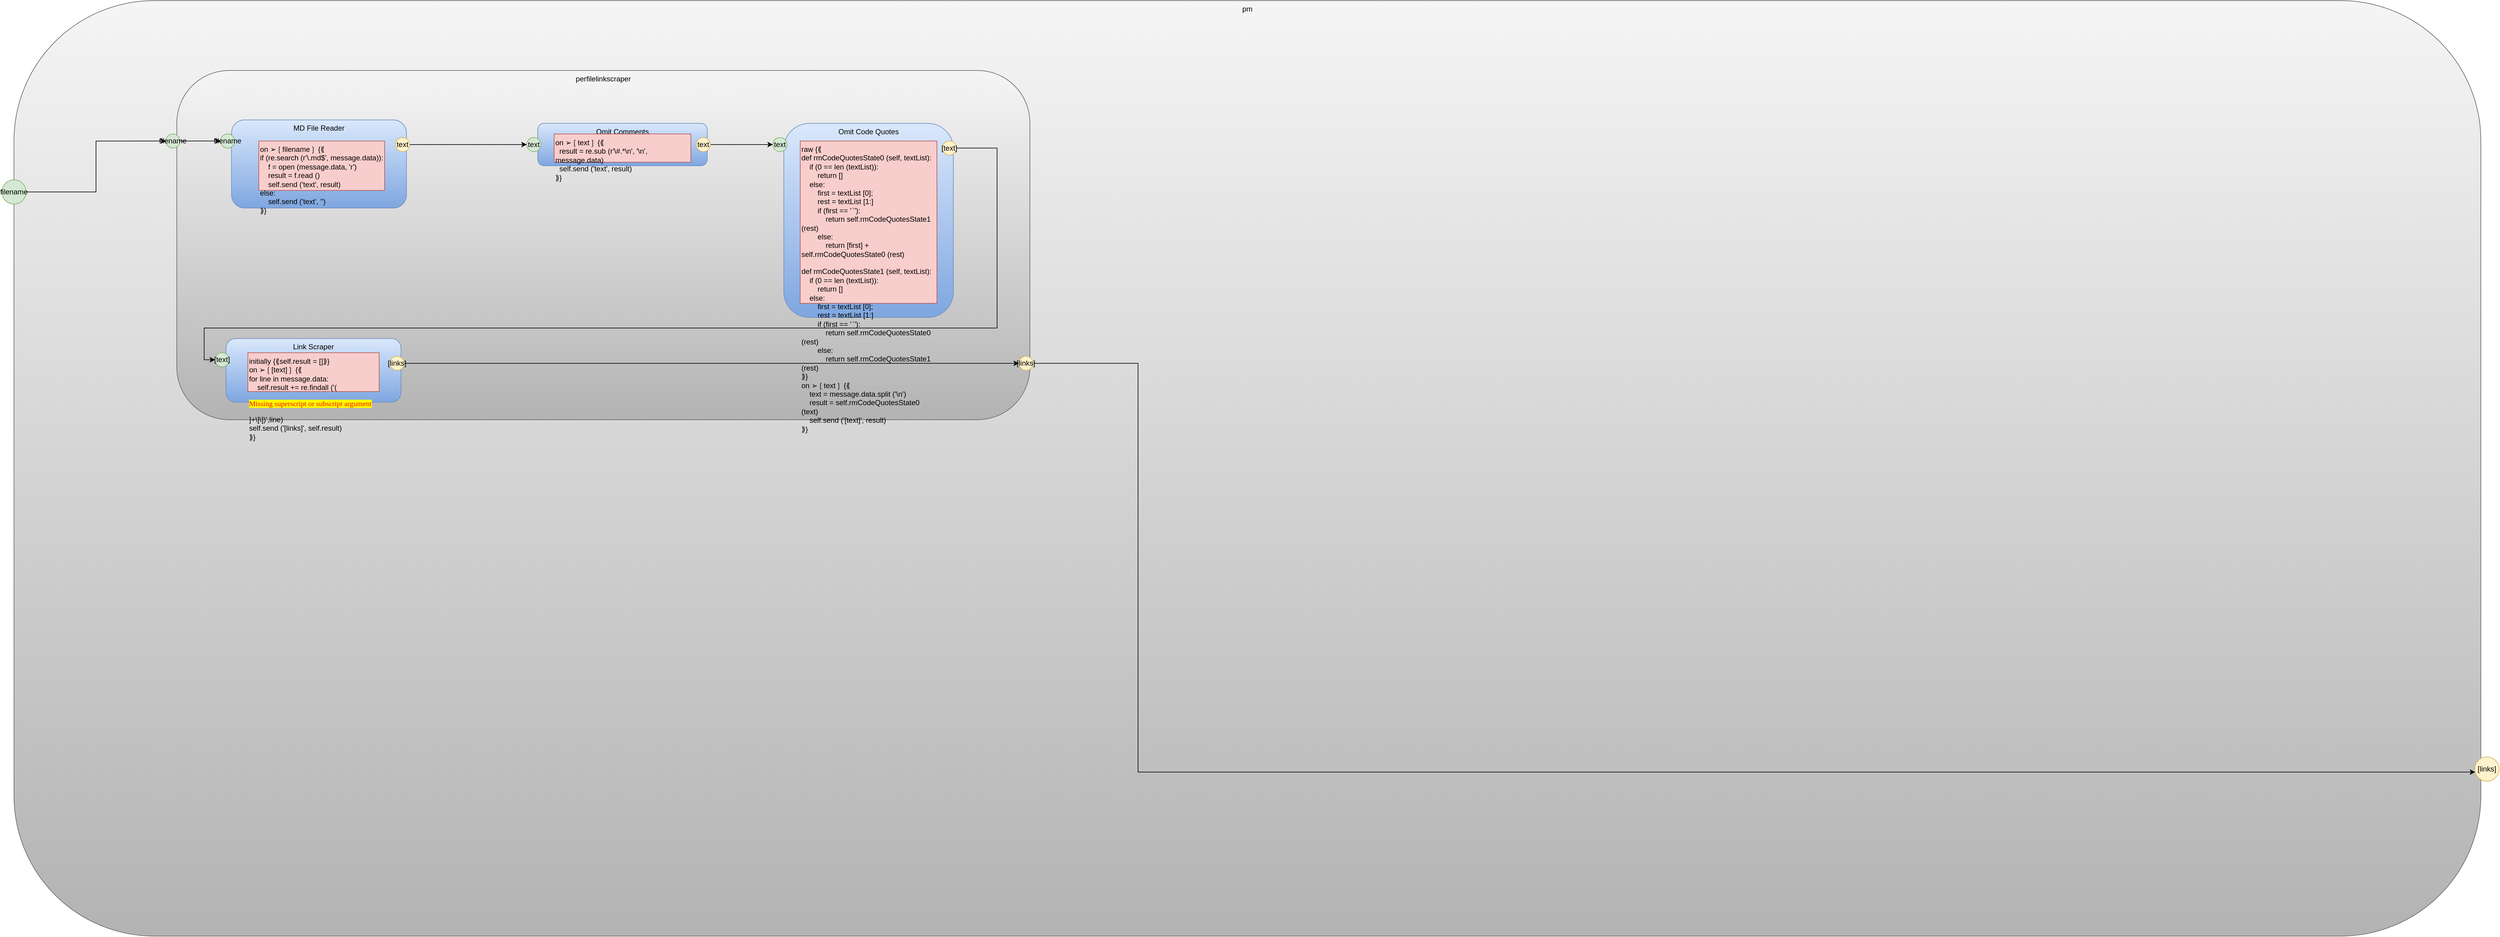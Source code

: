 <mxfile version="14.6.13" type="device"><diagram id="7pVBdM6yyNv9GKnLeEjE" name="Page-1"><mxGraphModel dx="3160" dy="2217" grid="1" gridSize="10" guides="1" tooltips="1" connect="1" arrows="1" fold="1" page="1" pageScale="1" pageWidth="1100" pageHeight="850" math="0" shadow="0"><root><mxCell id="0"/><mxCell id="1" parent="0"/><mxCell id="PAv6BJ5_Xpv9i8rm4gTV-1" value="pm" style="rounded=1;whiteSpace=wrap;html=1;horizontal=1;verticalAlign=top;fillColor=#f5f5f5;strokeColor=#666666;gradientColor=#b3b3b3;" parent="1" vertex="1"><mxGeometry x="40" y="10" width="4060" height="1540" as="geometry"/></mxCell><mxCell id="bf7J8rbrITIODJS-__5i-25" style="edgeStyle=orthogonalEdgeStyle;rounded=0;orthogonalLoop=1;jettySize=auto;html=1;exitX=1;exitY=0.5;exitDx=0;exitDy=0;" parent="1" source="6_Qxa0QYoAU7xpzLT97k-16" target="PAv6BJ5_Xpv9i8rm4gTV-3" edge="1"><mxGeometry relative="1" as="geometry"><Array as="points"><mxPoint x="1890" y="1280"/></Array></mxGeometry></mxCell><mxCell id="PAv6BJ5_Xpv9i8rm4gTV-3" value="[links]" style="ellipse;whiteSpace=wrap;html=1;aspect=fixed;fillColor=#fff2cc;strokeColor=#d6b656;" parent="1" vertex="1"><mxGeometry x="4090" y="1255" width="40" height="40" as="geometry"/></mxCell><mxCell id="PAv6BJ5_Xpv9i8rm4gTV-7" style="edgeStyle=orthogonalEdgeStyle;rounded=0;orthogonalLoop=1;jettySize=auto;html=1;exitX=1;exitY=0.5;exitDx=0;exitDy=0;entryX=0;entryY=0.5;entryDx=0;entryDy=0;" parent="1" source="PAv6BJ5_Xpv9i8rm4gTV-4" target="6_Qxa0QYoAU7xpzLT97k-15" edge="1"><mxGeometry relative="1" as="geometry"/></mxCell><mxCell id="PAv6BJ5_Xpv9i8rm4gTV-4" value="filename" style="ellipse;whiteSpace=wrap;html=1;aspect=fixed;fillColor=#d5e8d4;strokeColor=#82b366;" parent="1" vertex="1"><mxGeometry x="20" y="305" width="40" height="40" as="geometry"/></mxCell><mxCell id="rjNadtXBgyi5WHTNL66f-1" value="" style="group" vertex="1" connectable="0" parent="1"><mxGeometry x="290" y="125" width="1440" height="575" as="geometry"/></mxCell><mxCell id="6_Qxa0QYoAU7xpzLT97k-1" value="perfilelinkscraper" style="rounded=1;whiteSpace=wrap;html=1;horizontal=1;verticalAlign=top;fillColor=#f5f5f5;strokeColor=#666666;gradientColor=#b3b3b3;" parent="rjNadtXBgyi5WHTNL66f-1" vertex="1"><mxGeometry x="18" width="1404" height="575" as="geometry"/></mxCell><mxCell id="6_Qxa0QYoAU7xpzLT97k-2" value="MD File Reader" style="rounded=1;whiteSpace=wrap;html=1;horizontal=1;verticalAlign=top;fillColor=#dae8fc;strokeColor=#6c8ebf;gradientColor=#7ea6e0;" parent="rjNadtXBgyi5WHTNL66f-1" vertex="1"><mxGeometry x="108" y="81.313" width="288" height="145.202" as="geometry"/></mxCell><mxCell id="6_Qxa0QYoAU7xpzLT97k-3" value="filename" style="ellipse;whiteSpace=wrap;html=1;aspect=fixed;fillColor=#d5e8d4;strokeColor=#82b366;" parent="rjNadtXBgyi5WHTNL66f-1" vertex="1"><mxGeometry x="90" y="104.545" width="23.232" height="23.232" as="geometry"/></mxCell><mxCell id="6_Qxa0QYoAU7xpzLT97k-5" value="text" style="ellipse;whiteSpace=wrap;html=1;aspect=fixed;fillColor=#fff2cc;strokeColor=#d6b656;" parent="rjNadtXBgyi5WHTNL66f-1" vertex="1"><mxGeometry x="378" y="110.354" width="23.232" height="23.232" as="geometry"/></mxCell><mxCell id="6_Qxa0QYoAU7xpzLT97k-6" value="Omit Code Quotes" style="rounded=1;whiteSpace=wrap;html=1;horizontal=1;verticalAlign=top;strokeColor=#6c8ebf;fillColor=#dae8fc;gradientColor=#7ea6e0;" parent="rjNadtXBgyi5WHTNL66f-1" vertex="1"><mxGeometry x="1017" y="87.121" width="279" height="319.444" as="geometry"/></mxCell><mxCell id="6_Qxa0QYoAU7xpzLT97k-7" value="text" style="ellipse;whiteSpace=wrap;html=1;aspect=fixed;fillColor=#d5e8d4;strokeColor=#82b366;" parent="rjNadtXBgyi5WHTNL66f-1" vertex="1"><mxGeometry x="999" y="110.354" width="23.232" height="23.232" as="geometry"/></mxCell><mxCell id="6_Qxa0QYoAU7xpzLT97k-9" value="[text]" style="ellipse;whiteSpace=wrap;html=1;aspect=fixed;fillColor=#fff2cc;strokeColor=#d6b656;" parent="rjNadtXBgyi5WHTNL66f-1" vertex="1"><mxGeometry x="1278" y="116.162" width="23.232" height="23.232" as="geometry"/></mxCell><mxCell id="6_Qxa0QYoAU7xpzLT97k-10" value="Omit Comments" style="rounded=1;whiteSpace=wrap;html=1;horizontal=1;verticalAlign=top;gradientColor=#7ea6e0;fillColor=#dae8fc;strokeColor=#6c8ebf;" parent="rjNadtXBgyi5WHTNL66f-1" vertex="1"><mxGeometry x="612" y="87.121" width="279" height="69.697" as="geometry"/></mxCell><mxCell id="6_Qxa0QYoAU7xpzLT97k-11" value="text" style="ellipse;whiteSpace=wrap;html=1;aspect=fixed;fillColor=#d5e8d4;strokeColor=#82b366;" parent="rjNadtXBgyi5WHTNL66f-1" vertex="1"><mxGeometry x="594" y="110.354" width="23.232" height="23.232" as="geometry"/></mxCell><mxCell id="6_Qxa0QYoAU7xpzLT97k-4" style="edgeStyle=orthogonalEdgeStyle;rounded=0;orthogonalLoop=1;jettySize=auto;html=1;exitX=1;exitY=0.5;exitDx=0;exitDy=0;entryX=0;entryY=0.5;entryDx=0;entryDy=0;" parent="rjNadtXBgyi5WHTNL66f-1" source="6_Qxa0QYoAU7xpzLT97k-5" target="6_Qxa0QYoAU7xpzLT97k-11" edge="1"><mxGeometry relative="1" as="geometry"/></mxCell><mxCell id="6_Qxa0QYoAU7xpzLT97k-12" style="edgeStyle=orthogonalEdgeStyle;rounded=0;orthogonalLoop=1;jettySize=auto;html=1;exitX=1;exitY=0.5;exitDx=0;exitDy=0;" parent="rjNadtXBgyi5WHTNL66f-1" source="6_Qxa0QYoAU7xpzLT97k-13" target="6_Qxa0QYoAU7xpzLT97k-7" edge="1"><mxGeometry relative="1" as="geometry"/></mxCell><mxCell id="6_Qxa0QYoAU7xpzLT97k-13" value="text" style="ellipse;whiteSpace=wrap;html=1;aspect=fixed;fillColor=#fff2cc;strokeColor=#d6b656;" parent="rjNadtXBgyi5WHTNL66f-1" vertex="1"><mxGeometry x="873" y="110.354" width="23.232" height="23.232" as="geometry"/></mxCell><mxCell id="6_Qxa0QYoAU7xpzLT97k-14" style="edgeStyle=orthogonalEdgeStyle;rounded=0;orthogonalLoop=1;jettySize=auto;html=1;exitX=1;exitY=0.5;exitDx=0;exitDy=0;entryX=0;entryY=0.5;entryDx=0;entryDy=0;" parent="rjNadtXBgyi5WHTNL66f-1" source="6_Qxa0QYoAU7xpzLT97k-15" target="6_Qxa0QYoAU7xpzLT97k-3" edge="1"><mxGeometry relative="1" as="geometry"/></mxCell><mxCell id="6_Qxa0QYoAU7xpzLT97k-15" value="filename" style="ellipse;whiteSpace=wrap;html=1;aspect=fixed;fillColor=#d5e8d4;strokeColor=#82b366;" parent="rjNadtXBgyi5WHTNL66f-1" vertex="1"><mxGeometry y="104.545" width="23.232" height="23.232" as="geometry"/></mxCell><mxCell id="6_Qxa0QYoAU7xpzLT97k-16" value="[links]" style="ellipse;whiteSpace=wrap;html=1;aspect=fixed;fillColor=#fff2cc;strokeColor=#d6b656;" parent="rjNadtXBgyi5WHTNL66f-1" vertex="1"><mxGeometry x="1404" y="470.455" width="23.232" height="23.232" as="geometry"/></mxCell><mxCell id="6_Qxa0QYoAU7xpzLT97k-17" value="Link Scraper" style="rounded=1;whiteSpace=wrap;html=1;horizontal=1;verticalAlign=top;strokeColor=#6c8ebf;fillColor=#dae8fc;gradientColor=#7ea6e0;" parent="rjNadtXBgyi5WHTNL66f-1" vertex="1"><mxGeometry x="99" y="441.414" width="288" height="104.545" as="geometry"/></mxCell><mxCell id="6_Qxa0QYoAU7xpzLT97k-18" value="[text]" style="ellipse;whiteSpace=wrap;html=1;aspect=fixed;fillColor=#d5e8d4;strokeColor=#82b366;" parent="rjNadtXBgyi5WHTNL66f-1" vertex="1"><mxGeometry x="81" y="464.646" width="23.232" height="23.232" as="geometry"/></mxCell><mxCell id="6_Qxa0QYoAU7xpzLT97k-8" style="edgeStyle=orthogonalEdgeStyle;rounded=0;orthogonalLoop=1;jettySize=auto;html=1;exitX=1;exitY=0.5;exitDx=0;exitDy=0;entryX=0;entryY=0.5;entryDx=0;entryDy=0;" parent="rjNadtXBgyi5WHTNL66f-1" source="6_Qxa0QYoAU7xpzLT97k-9" target="6_Qxa0QYoAU7xpzLT97k-18" edge="1"><mxGeometry relative="1" as="geometry"><Array as="points"><mxPoint x="1368" y="127.778"/><mxPoint x="1368" y="423.99"/><mxPoint x="63" y="423.99"/><mxPoint x="63" y="476.263"/></Array></mxGeometry></mxCell><mxCell id="6_Qxa0QYoAU7xpzLT97k-19" style="edgeStyle=orthogonalEdgeStyle;rounded=0;orthogonalLoop=1;jettySize=auto;html=1;exitX=1;exitY=0.5;exitDx=0;exitDy=0;entryX=0;entryY=0.5;entryDx=0;entryDy=0;" parent="rjNadtXBgyi5WHTNL66f-1" source="6_Qxa0QYoAU7xpzLT97k-20" target="6_Qxa0QYoAU7xpzLT97k-16" edge="1"><mxGeometry relative="1" as="geometry"/></mxCell><mxCell id="6_Qxa0QYoAU7xpzLT97k-20" value="[links]" style="ellipse;whiteSpace=wrap;html=1;aspect=fixed;fillColor=#fff2cc;strokeColor=#d6b656;" parent="rjNadtXBgyi5WHTNL66f-1" vertex="1"><mxGeometry x="369" y="470.455" width="23.232" height="23.232" as="geometry"/></mxCell><mxCell id="BAIMJiiR0i6siftUDlsX-1" value="&lt;div&gt;&lt;div&gt;&lt;div&gt;&lt;div&gt;&lt;div&gt;&lt;div&gt;raw {⟪&lt;/div&gt;&lt;div&gt;def rmCodeQuotesState0 (self, textList):&lt;/div&gt;&lt;div&gt;&amp;nbsp; &amp;nbsp; if (0 == len (textList)):&lt;/div&gt;&lt;div&gt;&amp;nbsp; &amp;nbsp; &amp;nbsp; &amp;nbsp; return []&lt;/div&gt;&lt;div&gt;&amp;nbsp; &amp;nbsp; else:&lt;/div&gt;&lt;div&gt;&amp;nbsp; &amp;nbsp; &amp;nbsp; &amp;nbsp; first = textList [0];&lt;/div&gt;&lt;div&gt;&amp;nbsp; &amp;nbsp; &amp;nbsp; &amp;nbsp; rest = textList [1:]&lt;/div&gt;&lt;div&gt;&amp;nbsp; &amp;nbsp; &amp;nbsp; &amp;nbsp; if (first == '```'):&lt;/div&gt;&lt;div&gt;&amp;nbsp; &amp;nbsp; &amp;nbsp; &amp;nbsp; &amp;nbsp; &amp;nbsp; return self.rmCodeQuotesState1 (rest)&lt;/div&gt;&lt;div&gt;&amp;nbsp; &amp;nbsp; &amp;nbsp; &amp;nbsp; else:&lt;/div&gt;&lt;div&gt;&amp;nbsp; &amp;nbsp; &amp;nbsp; &amp;nbsp; &amp;nbsp; &amp;nbsp; return [first] + self.rmCodeQuotesState0 (rest)&lt;/div&gt;&lt;div&gt;&amp;nbsp; &amp;nbsp; &amp;nbsp; &amp;nbsp;&amp;nbsp;&lt;/div&gt;&lt;div&gt;def rmCodeQuotesState1 (self, textList):&lt;/div&gt;&lt;div&gt;&amp;nbsp; &amp;nbsp; if (0 == len (textList)):&lt;/div&gt;&lt;div&gt;&amp;nbsp; &amp;nbsp; &amp;nbsp; &amp;nbsp; return []&lt;/div&gt;&lt;div&gt;&amp;nbsp; &amp;nbsp; else:&lt;/div&gt;&lt;div&gt;&amp;nbsp; &amp;nbsp; &amp;nbsp; &amp;nbsp; first = textList [0];&lt;/div&gt;&lt;div&gt;&amp;nbsp; &amp;nbsp; &amp;nbsp; &amp;nbsp; rest = textList [1:]&lt;/div&gt;&lt;div&gt;&amp;nbsp; &amp;nbsp; &amp;nbsp; &amp;nbsp; if (first == '```'):&lt;/div&gt;&lt;div&gt;&amp;nbsp; &amp;nbsp; &amp;nbsp; &amp;nbsp; &amp;nbsp; &amp;nbsp; return self.rmCodeQuotesState0 (rest)&lt;/div&gt;&lt;div&gt;&amp;nbsp; &amp;nbsp; &amp;nbsp; &amp;nbsp; else:&lt;/div&gt;&lt;div&gt;&amp;nbsp; &amp;nbsp; &amp;nbsp; &amp;nbsp; &amp;nbsp; &amp;nbsp; return self.rmCodeQuotesState1 (rest)&lt;/div&gt;&lt;div&gt;⟫}&lt;/div&gt;&lt;div&gt;on ➢❲text❳ {⟪&lt;/div&gt;&lt;div&gt;&amp;nbsp; &amp;nbsp; text = message.data.split ('\n')&lt;/div&gt;&lt;div&gt;&amp;nbsp; &amp;nbsp; result = self.rmCodeQuotesState0 (text)&lt;/div&gt;&lt;div&gt;&amp;nbsp; &amp;nbsp; self.send ('[text]', result)&lt;/div&gt;&lt;div&gt;⟫}&lt;/div&gt;&lt;/div&gt;&lt;/div&gt;&lt;/div&gt;&lt;/div&gt;&lt;/div&gt;&lt;div&gt;&lt;br&gt;&lt;/div&gt;" style="rounded=0;whiteSpace=wrap;html=1;align=left;verticalAlign=top;fillColor=#f8cecc;strokeColor=#b85450;" parent="rjNadtXBgyi5WHTNL66f-1" vertex="1"><mxGeometry x="1044" y="116.162" width="225" height="267.172" as="geometry"/></mxCell><mxCell id="BAIMJiiR0i6siftUDlsX-2" value="&lt;div&gt;&lt;div&gt;&lt;div&gt;on ➢❲text❳ {⟪&lt;/div&gt;&lt;div&gt;&amp;nbsp; result = re.sub (r'\#.*\n', '\n', message.data)&lt;/div&gt;&lt;div&gt;&amp;nbsp; self.send ('text', result)&lt;/div&gt;&lt;div&gt;⟫}&lt;/div&gt;&lt;/div&gt;&lt;/div&gt;&lt;div&gt;&lt;br&gt;&lt;/div&gt;" style="rounded=0;whiteSpace=wrap;html=1;align=left;verticalAlign=top;fillColor=#f8cecc;strokeColor=#b85450;" parent="rjNadtXBgyi5WHTNL66f-1" vertex="1"><mxGeometry x="639" y="104.545" width="225" height="46.465" as="geometry"/></mxCell><mxCell id="BAIMJiiR0i6siftUDlsX-3" value="&lt;div&gt;&lt;div&gt;&lt;div&gt;&lt;div&gt;&lt;div&gt;&lt;div&gt;&lt;div&gt;&lt;div&gt;&lt;div&gt;&lt;div&gt;on ➢❲filename❳ {⟪&lt;/div&gt;&lt;div&gt;if (re.search (r'\.md$', message.data)):&lt;/div&gt;&lt;div&gt;&amp;nbsp; &amp;nbsp; f = open (message.data, 'r')&lt;/div&gt;&lt;div&gt;&amp;nbsp; &amp;nbsp; result = f.read ()&lt;/div&gt;&lt;div&gt;&amp;nbsp; &amp;nbsp; self.send ('text', result)&lt;/div&gt;&lt;div&gt;else:&lt;/div&gt;&lt;div&gt;&amp;nbsp; &amp;nbsp; self.send ('text', '')&lt;/div&gt;&lt;div&gt;⟫}&lt;/div&gt;&lt;/div&gt;&lt;/div&gt;&lt;/div&gt;&lt;/div&gt;&lt;/div&gt;&lt;/div&gt;&lt;/div&gt;&lt;/div&gt;&lt;/div&gt;&lt;div&gt;&lt;br&gt;&lt;/div&gt;" style="rounded=0;whiteSpace=wrap;html=1;align=left;verticalAlign=top;fillColor=#f8cecc;strokeColor=#b85450;" parent="rjNadtXBgyi5WHTNL66f-1" vertex="1"><mxGeometry x="153" y="116.162" width="207" height="81.313" as="geometry"/></mxCell><mxCell id="BAIMJiiR0i6siftUDlsX-5" value="&lt;div&gt;&lt;div&gt;&lt;div&gt;&lt;div&gt;&lt;div&gt;initially {⟪self.result = []⟫}&lt;/div&gt;&lt;div&gt;on ➢❲[text]❳ {⟪&lt;/div&gt;&lt;div&gt;for line in message.data:&lt;/div&gt;&lt;div&gt;&amp;nbsp; &amp;nbsp; self.result += re.findall ('(\[\[[^\]]+\]\])',line)&lt;/div&gt;&lt;div&gt;self.send ('[links]', self.result)&lt;/div&gt;&lt;div&gt;⟫}&lt;/div&gt;&lt;/div&gt;&lt;/div&gt;&lt;/div&gt;&lt;/div&gt;&lt;div&gt;&lt;br&gt;&lt;/div&gt;" style="rounded=0;whiteSpace=wrap;html=1;align=left;verticalAlign=top;fillColor=#f8cecc;strokeColor=#b85450;" parent="rjNadtXBgyi5WHTNL66f-1" vertex="1"><mxGeometry x="135" y="464.646" width="216" height="63.889" as="geometry"/></mxCell></root></mxGraphModel></diagram></mxfile>